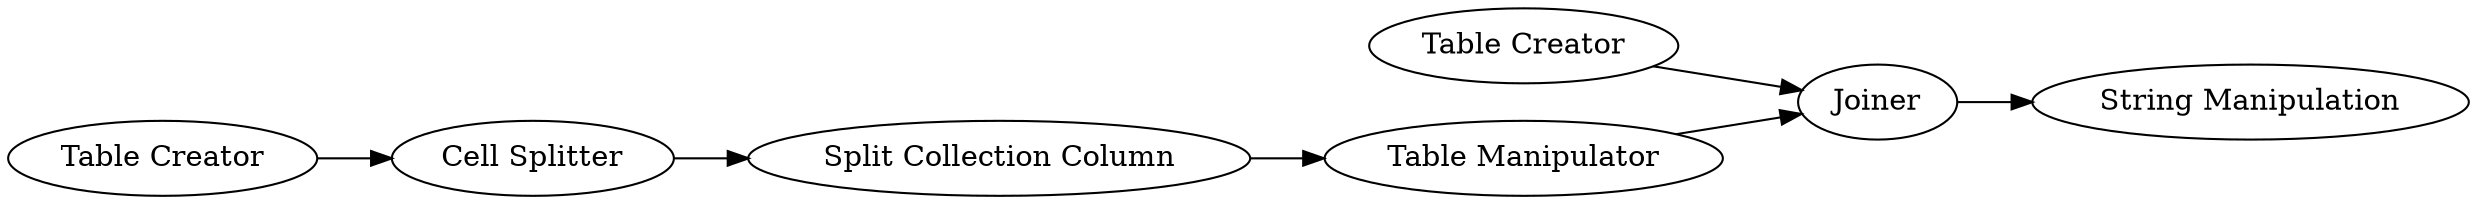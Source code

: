 digraph {
	4 -> 5
	3 -> 4
	2 -> 6
	5 -> 6
	6 -> 7
	1 -> 3
	5 [label="Table Manipulator"]
	1 [label="Table Creator"]
	7 [label="String Manipulation"]
	4 [label="Split Collection Column"]
	6 [label=Joiner]
	3 [label="Cell Splitter"]
	2 [label="Table Creator"]
	rankdir=LR
}
